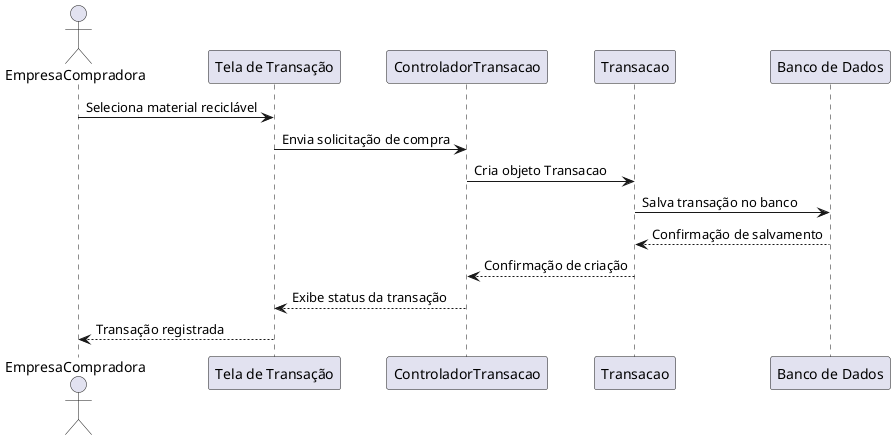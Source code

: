 @startuml
actor EmpresaCompradora as EC
participant "Tela de Transação" as Tela
participant "ControladorTransacao" as Controlador
participant "Transacao" as Transacao
participant "Banco de Dados" as BD

EC -> Tela : Seleciona material reciclável
Tela -> Controlador : Envia solicitação de compra
Controlador -> Transacao : Cria objeto Transacao
Transacao -> BD : Salva transação no banco
BD --> Transacao : Confirmação de salvamento
Transacao --> Controlador : Confirmação de criação
Controlador --> Tela : Exibe status da transação
Tela --> EC : Transação registrada
@enduml